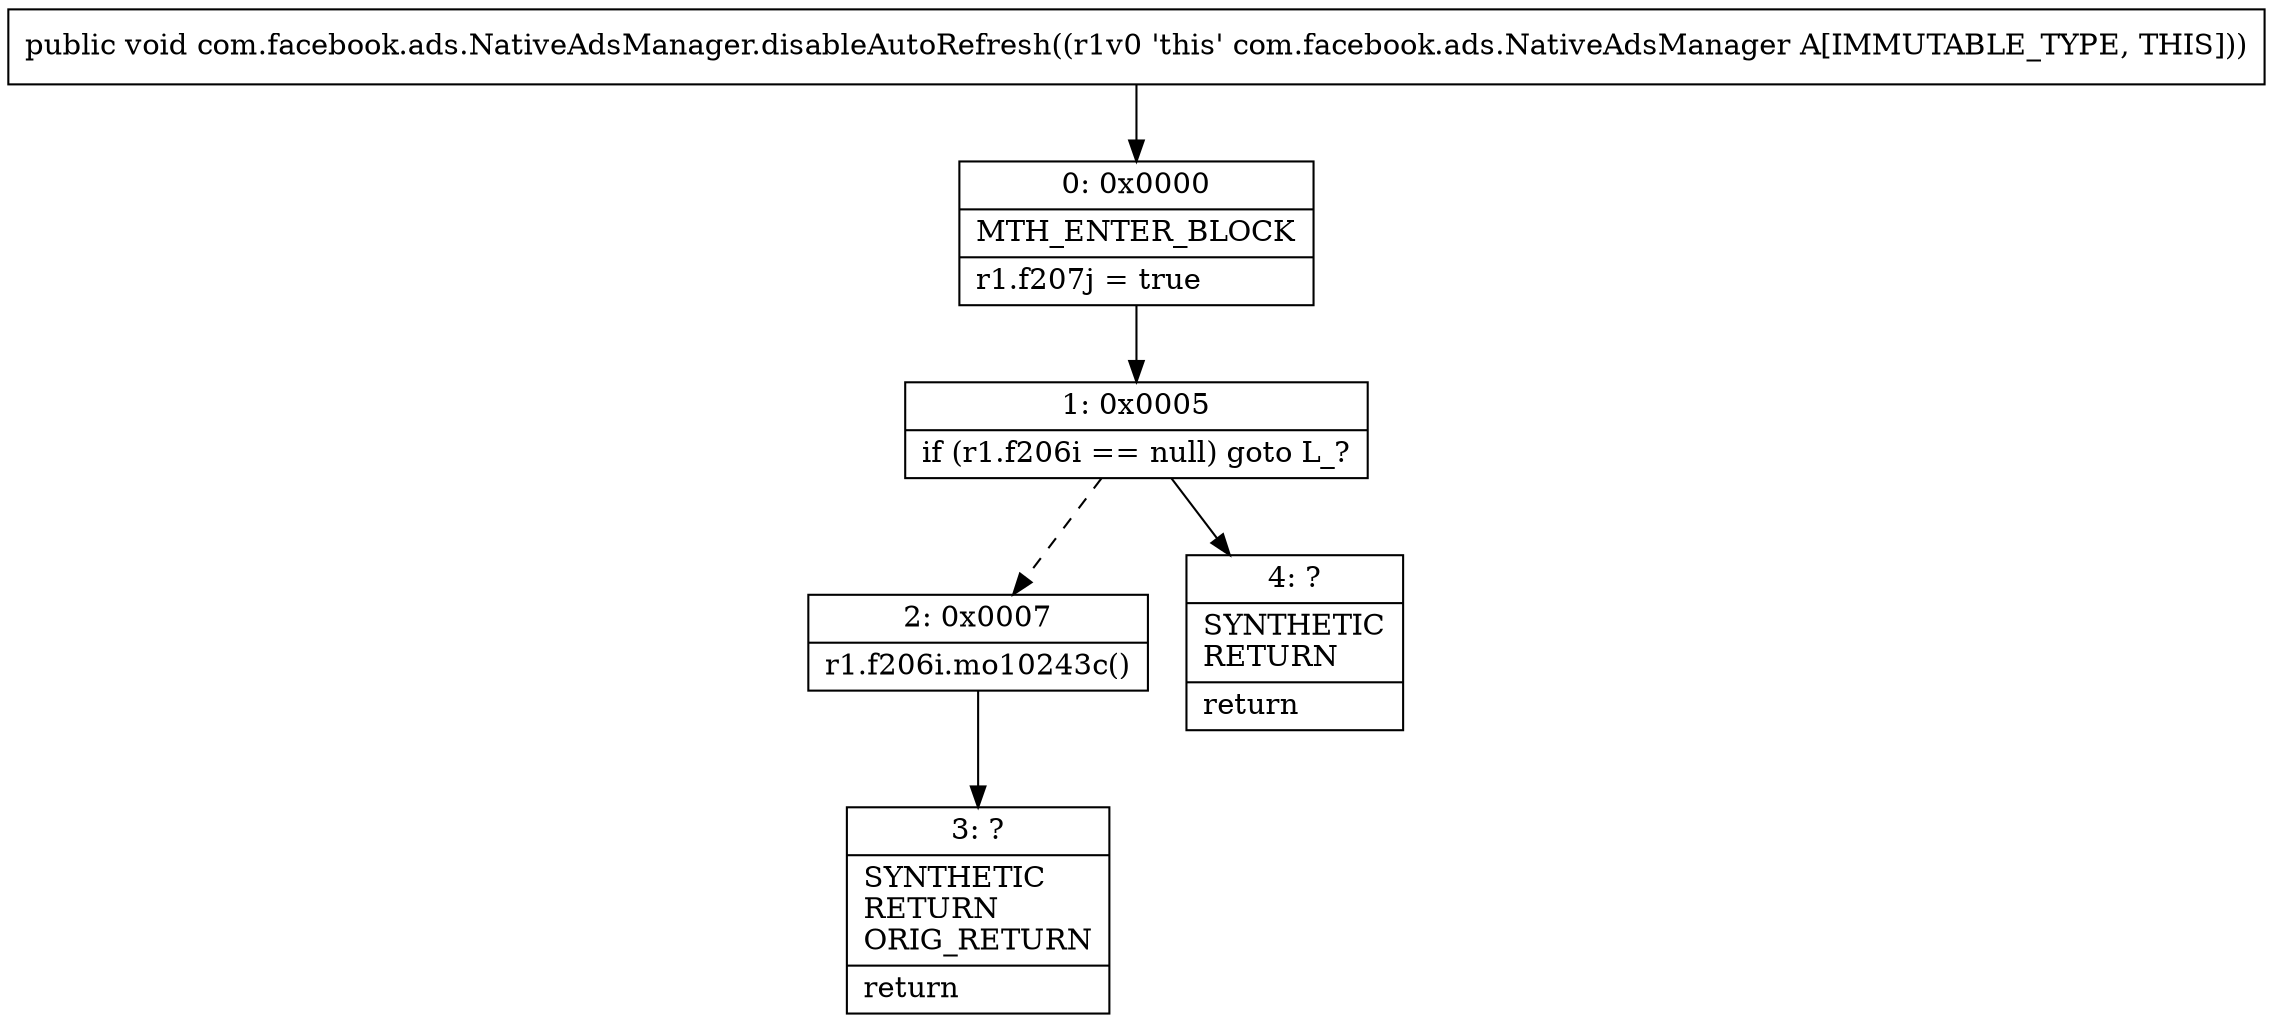 digraph "CFG forcom.facebook.ads.NativeAdsManager.disableAutoRefresh()V" {
Node_0 [shape=record,label="{0\:\ 0x0000|MTH_ENTER_BLOCK\l|r1.f207j = true\l}"];
Node_1 [shape=record,label="{1\:\ 0x0005|if (r1.f206i == null) goto L_?\l}"];
Node_2 [shape=record,label="{2\:\ 0x0007|r1.f206i.mo10243c()\l}"];
Node_3 [shape=record,label="{3\:\ ?|SYNTHETIC\lRETURN\lORIG_RETURN\l|return\l}"];
Node_4 [shape=record,label="{4\:\ ?|SYNTHETIC\lRETURN\l|return\l}"];
MethodNode[shape=record,label="{public void com.facebook.ads.NativeAdsManager.disableAutoRefresh((r1v0 'this' com.facebook.ads.NativeAdsManager A[IMMUTABLE_TYPE, THIS])) }"];
MethodNode -> Node_0;
Node_0 -> Node_1;
Node_1 -> Node_2[style=dashed];
Node_1 -> Node_4;
Node_2 -> Node_3;
}

